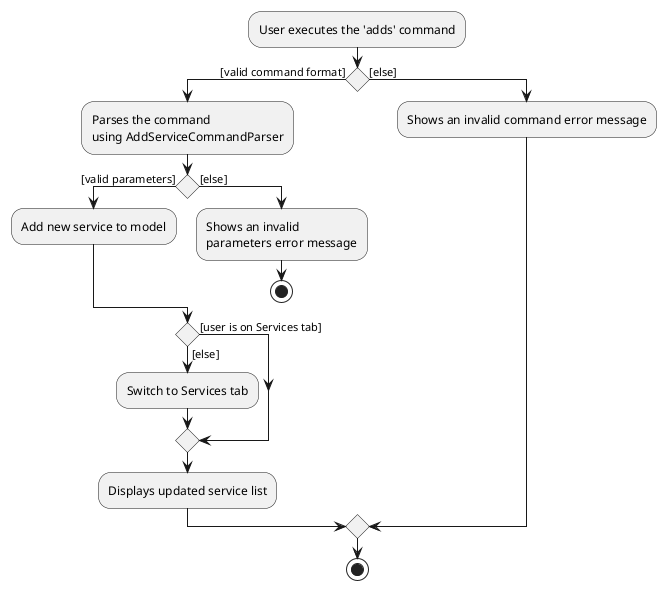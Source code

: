@startuml
:User executes the 'adds' command;

'Since the beta syntax does not support placing the condition outside the
'diamond we place it as the true branch instead.

if () then ([valid command format])
    :Parses the command\nusing AddServiceCommandParser;
    if () then ([valid parameters])
        :Add new service to model;
    else ([else])
        :Shows an invalid\nparameters error message;
        stop
    endif
    if () then ([user is on Services tab])
    else ([else])
        :Switch to Services tab;
    endif
    :Displays updated service list;
else ([else])
    :Shows an invalid command error message;
endif
stop
@enduml

